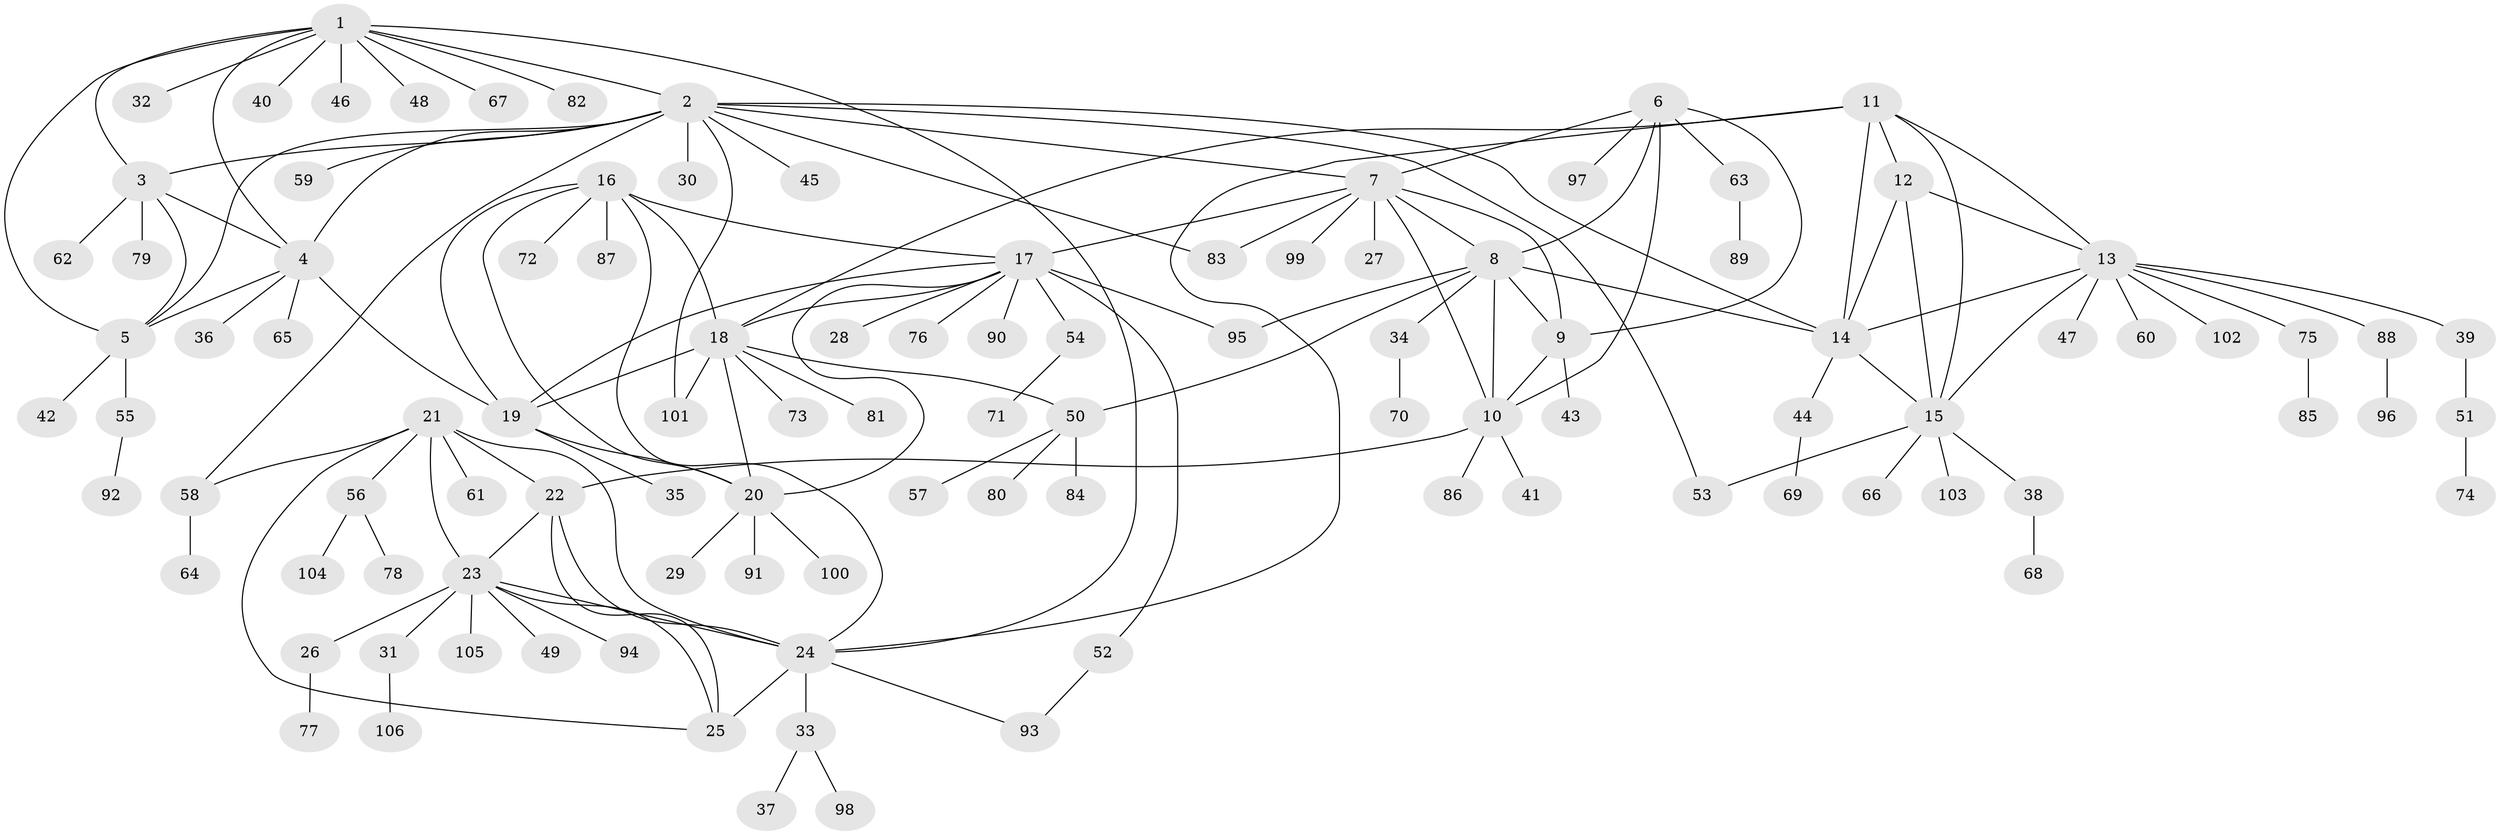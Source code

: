 // coarse degree distribution, {8: 0.047619047619047616, 11: 0.023809523809523808, 3: 0.07142857142857142, 4: 0.023809523809523808, 6: 0.023809523809523808, 10: 0.023809523809523808, 5: 0.023809523809523808, 12: 0.023809523809523808, 7: 0.047619047619047616, 2: 0.09523809523809523, 1: 0.5952380952380952}
// Generated by graph-tools (version 1.1) at 2025/19/03/04/25 18:19:49]
// undirected, 106 vertices, 148 edges
graph export_dot {
graph [start="1"]
  node [color=gray90,style=filled];
  1;
  2;
  3;
  4;
  5;
  6;
  7;
  8;
  9;
  10;
  11;
  12;
  13;
  14;
  15;
  16;
  17;
  18;
  19;
  20;
  21;
  22;
  23;
  24;
  25;
  26;
  27;
  28;
  29;
  30;
  31;
  32;
  33;
  34;
  35;
  36;
  37;
  38;
  39;
  40;
  41;
  42;
  43;
  44;
  45;
  46;
  47;
  48;
  49;
  50;
  51;
  52;
  53;
  54;
  55;
  56;
  57;
  58;
  59;
  60;
  61;
  62;
  63;
  64;
  65;
  66;
  67;
  68;
  69;
  70;
  71;
  72;
  73;
  74;
  75;
  76;
  77;
  78;
  79;
  80;
  81;
  82;
  83;
  84;
  85;
  86;
  87;
  88;
  89;
  90;
  91;
  92;
  93;
  94;
  95;
  96;
  97;
  98;
  99;
  100;
  101;
  102;
  103;
  104;
  105;
  106;
  1 -- 2;
  1 -- 3;
  1 -- 4;
  1 -- 5;
  1 -- 24;
  1 -- 32;
  1 -- 40;
  1 -- 46;
  1 -- 48;
  1 -- 67;
  1 -- 82;
  2 -- 3;
  2 -- 4;
  2 -- 5;
  2 -- 7;
  2 -- 14;
  2 -- 30;
  2 -- 45;
  2 -- 53;
  2 -- 58;
  2 -- 59;
  2 -- 83;
  2 -- 101;
  3 -- 4;
  3 -- 5;
  3 -- 62;
  3 -- 79;
  4 -- 5;
  4 -- 19;
  4 -- 36;
  4 -- 65;
  5 -- 42;
  5 -- 55;
  6 -- 7;
  6 -- 8;
  6 -- 9;
  6 -- 10;
  6 -- 63;
  6 -- 97;
  7 -- 8;
  7 -- 9;
  7 -- 10;
  7 -- 17;
  7 -- 27;
  7 -- 83;
  7 -- 99;
  8 -- 9;
  8 -- 10;
  8 -- 14;
  8 -- 34;
  8 -- 50;
  8 -- 95;
  9 -- 10;
  9 -- 43;
  10 -- 22;
  10 -- 41;
  10 -- 86;
  11 -- 12;
  11 -- 13;
  11 -- 14;
  11 -- 15;
  11 -- 18;
  11 -- 24;
  12 -- 13;
  12 -- 14;
  12 -- 15;
  13 -- 14;
  13 -- 15;
  13 -- 39;
  13 -- 47;
  13 -- 60;
  13 -- 75;
  13 -- 88;
  13 -- 102;
  14 -- 15;
  14 -- 44;
  15 -- 38;
  15 -- 53;
  15 -- 66;
  15 -- 103;
  16 -- 17;
  16 -- 18;
  16 -- 19;
  16 -- 20;
  16 -- 24;
  16 -- 72;
  16 -- 87;
  17 -- 18;
  17 -- 19;
  17 -- 20;
  17 -- 28;
  17 -- 52;
  17 -- 54;
  17 -- 76;
  17 -- 90;
  17 -- 95;
  18 -- 19;
  18 -- 20;
  18 -- 50;
  18 -- 73;
  18 -- 81;
  18 -- 101;
  19 -- 20;
  19 -- 35;
  20 -- 29;
  20 -- 91;
  20 -- 100;
  21 -- 22;
  21 -- 23;
  21 -- 24;
  21 -- 25;
  21 -- 56;
  21 -- 58;
  21 -- 61;
  22 -- 23;
  22 -- 24;
  22 -- 25;
  23 -- 24;
  23 -- 25;
  23 -- 26;
  23 -- 31;
  23 -- 49;
  23 -- 94;
  23 -- 105;
  24 -- 25;
  24 -- 33;
  24 -- 93;
  26 -- 77;
  31 -- 106;
  33 -- 37;
  33 -- 98;
  34 -- 70;
  38 -- 68;
  39 -- 51;
  44 -- 69;
  50 -- 57;
  50 -- 80;
  50 -- 84;
  51 -- 74;
  52 -- 93;
  54 -- 71;
  55 -- 92;
  56 -- 78;
  56 -- 104;
  58 -- 64;
  63 -- 89;
  75 -- 85;
  88 -- 96;
}
